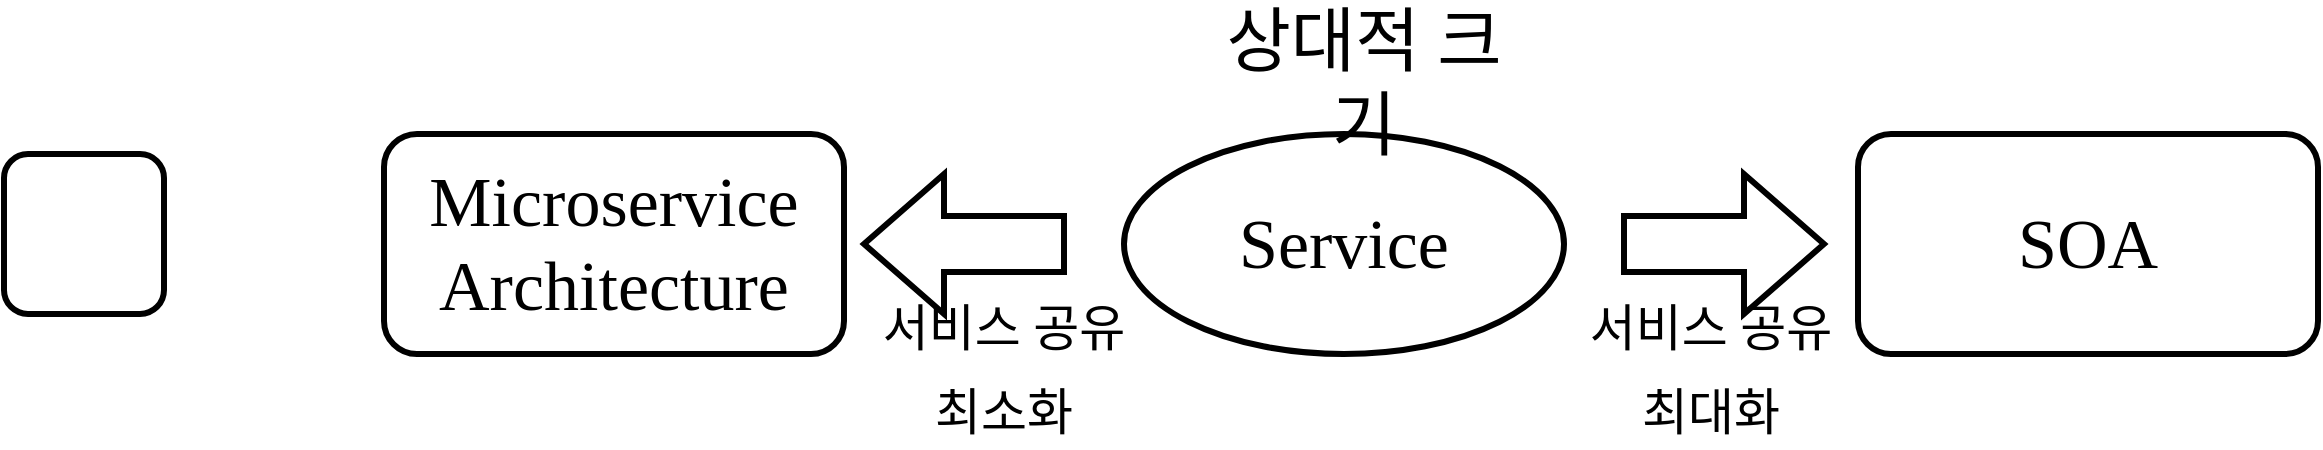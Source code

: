 <mxfile>
    <diagram id="W6hNU-hNJkfqUR0QWWaM" name="페이지-1">
        <mxGraphModel dx="1625" dy="617" grid="1" gridSize="10" guides="1" tooltips="1" connect="1" arrows="1" fold="1" page="1" pageScale="1" pageWidth="827" pageHeight="1169" math="0" shadow="0">
            <root>
                <mxCell id="0"/>
                <mxCell id="1" parent="0"/>
                <mxCell id="2" value="Microservice&lt;br style=&quot;font-size: 35px;&quot;&gt;Architecture" style="rounded=1;whiteSpace=wrap;html=1;strokeWidth=3;fontSize=35;fontFamily=빙그레 싸만코체;fontSource=https%3A%2F%2Fcdn.jsdelivr.net%2Fgh%2Fprojectnoonnu%2Fnoonfonts_20-10%401.0%2FBinggraeSamanco-Bold.woff;" vertex="1" parent="1">
                    <mxGeometry x="90" y="200" width="230" height="110" as="geometry"/>
                </mxCell>
                <mxCell id="3" value="Service" style="ellipse;whiteSpace=wrap;html=1;rounded=1;fontSize=35;strokeWidth=3;fontFamily=빙그레 싸만코체;fontSource=https%3A%2F%2Fcdn.jsdelivr.net%2Fgh%2Fprojectnoonnu%2Fnoonfonts_20-10%401.0%2FBinggraeSamanco-Bold.woff;" vertex="1" parent="1">
                    <mxGeometry x="460" y="200" width="220" height="110" as="geometry"/>
                </mxCell>
                <mxCell id="4" value="SOA" style="rounded=1;whiteSpace=wrap;html=1;strokeWidth=3;fontSize=35;fontFamily=빙그레 싸만코체;fontSource=https%3A%2F%2Fcdn.jsdelivr.net%2Fgh%2Fprojectnoonnu%2Fnoonfonts_20-10%401.0%2FBinggraeSamanco-Bold.woff;" vertex="1" parent="1">
                    <mxGeometry x="827" y="200" width="230" height="110" as="geometry"/>
                </mxCell>
                <mxCell id="6" value="" style="html=1;shadow=0;dashed=0;align=center;verticalAlign=middle;shape=mxgraph.arrows2.arrow;dy=0.6;dx=40;flipH=1;notch=0;rounded=1;fontSize=35;strokeWidth=3;fontFamily=빙그레 싸만코체;fontSource=https%3A%2F%2Fcdn.jsdelivr.net%2Fgh%2Fprojectnoonnu%2Fnoonfonts_20-10%401.0%2FBinggraeSamanco-Bold.woff;" vertex="1" parent="1">
                    <mxGeometry x="330" y="220" width="100" height="70" as="geometry"/>
                </mxCell>
                <mxCell id="7" value="" style="html=1;shadow=0;dashed=0;align=center;verticalAlign=middle;shape=mxgraph.arrows2.arrow;dy=0.6;dx=40;notch=0;rounded=1;fontSize=35;strokeWidth=3;fontFamily=빙그레 싸만코체;fontSource=https%3A%2F%2Fcdn.jsdelivr.net%2Fgh%2Fprojectnoonnu%2Fnoonfonts_20-10%401.0%2FBinggraeSamanco-Bold.woff;" vertex="1" parent="1">
                    <mxGeometry x="710" y="220" width="100" height="70" as="geometry"/>
                </mxCell>
                <mxCell id="8" value="상대적 크기" style="text;html=1;strokeColor=none;fillColor=none;align=center;verticalAlign=middle;whiteSpace=wrap;rounded=0;fontSize=35;fontFamily=빙그레 싸만코체;fontSource=https%3A%2F%2Fcdn.jsdelivr.net%2Fgh%2Fprojectnoonnu%2Fnoonfonts_20-10%401.0%2FBinggraeSamanco-Bold.woff;" vertex="1" parent="1">
                    <mxGeometry x="510" y="160" width="140" height="30" as="geometry"/>
                </mxCell>
                <mxCell id="9" value="&lt;font style=&quot;font-size: 25px&quot;&gt;서비스 공유 최소화&lt;/font&gt;" style="text;html=1;strokeColor=none;fillColor=none;align=center;verticalAlign=middle;whiteSpace=wrap;rounded=0;fontSize=35;fontFamily=빙그레 싸만코체;fontSource=https%3A%2F%2Fcdn.jsdelivr.net%2Fgh%2Fprojectnoonnu%2Fnoonfonts_20-10%401.0%2FBinggraeSamanco-Bold.woff;" vertex="1" parent="1">
                    <mxGeometry x="330" y="300" width="140" height="30" as="geometry"/>
                </mxCell>
                <mxCell id="10" value="&lt;font style=&quot;font-size: 25px&quot;&gt;서비스 공유 최대화&lt;/font&gt;" style="text;html=1;strokeColor=none;fillColor=none;align=center;verticalAlign=middle;whiteSpace=wrap;rounded=0;fontSize=35;fontFamily=빙그레 싸만코체;fontSource=https%3A%2F%2Fcdn.jsdelivr.net%2Fgh%2Fprojectnoonnu%2Fnoonfonts_20-10%401.0%2FBinggraeSamanco-Bold.woff;" vertex="1" parent="1">
                    <mxGeometry x="680" y="300" width="147" height="30" as="geometry"/>
                </mxCell>
                <mxCell id="11" value="" style="whiteSpace=wrap;html=1;aspect=fixed;rounded=1;fontSize=25;strokeWidth=3;fontFamily=빙그레 싸만코체;fontSource=https%3A%2F%2Fcdn.jsdelivr.net%2Fgh%2Fprojectnoonnu%2Fnoonfonts_20-10%401.0%2FBinggraeSamanco-Bold.woff;" vertex="1" parent="1">
                    <mxGeometry x="-100" y="210" width="80" height="80" as="geometry"/>
                </mxCell>
            </root>
        </mxGraphModel>
    </diagram>
</mxfile>